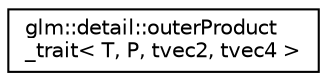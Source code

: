 digraph "Graphical Class Hierarchy"
{
  edge [fontname="Helvetica",fontsize="10",labelfontname="Helvetica",labelfontsize="10"];
  node [fontname="Helvetica",fontsize="10",shape=record];
  rankdir="LR";
  Node1 [label="glm::detail::outerProduct\l_trait\< T, P, tvec2, tvec4 \>",height=0.2,width=0.4,color="black", fillcolor="white", style="filled",URL="$structglm_1_1detail_1_1outerProduct__trait_3_01T_00_01P_00_01tvec2_00_01tvec4_01_4.html"];
}
